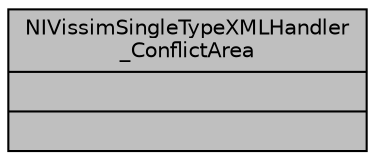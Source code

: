digraph "NIVissimSingleTypeXMLHandler_ConflictArea"
{
  edge [fontname="Helvetica",fontsize="10",labelfontname="Helvetica",labelfontsize="10"];
  node [fontname="Helvetica",fontsize="10",shape=record];
  Node1 [label="{NIVissimSingleTypeXMLHandler\l_ConflictArea\n||}",height=0.2,width=0.4,color="black", fillcolor="grey75", style="filled", fontcolor="black"];
}

